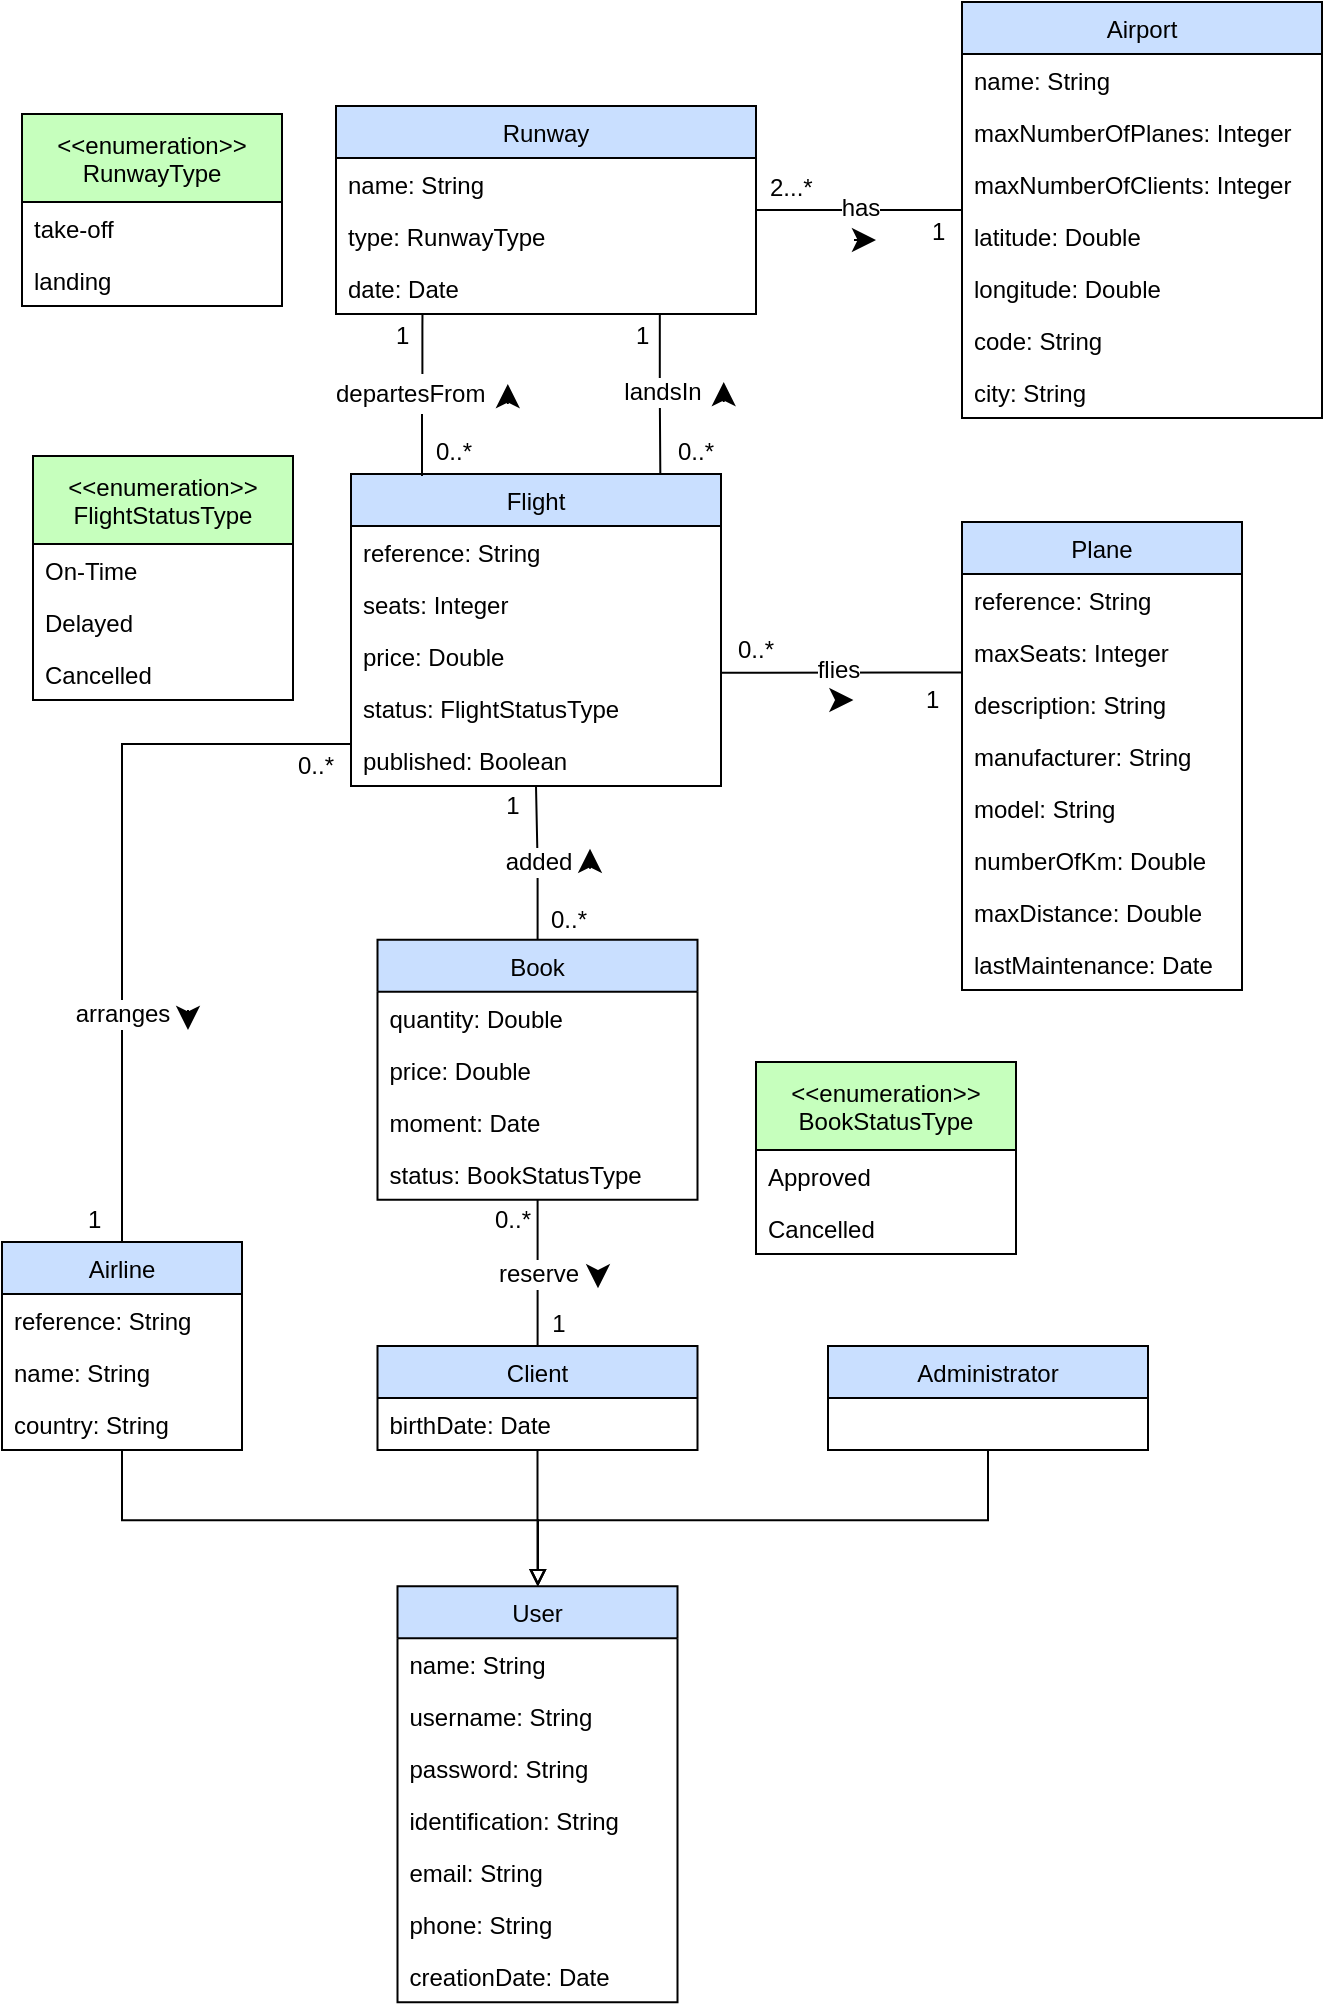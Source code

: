 <mxfile version="12.8.2" type="device"><diagram id="jjlKhus_xSIykUgJ4xhV" name="Page-1"><mxGraphModel dx="1991" dy="1070" grid="1" gridSize="10" guides="1" tooltips="1" connect="1" arrows="1" fold="1" page="1" pageScale="1" pageWidth="827" pageHeight="1169" math="0" shadow="0"><root><mxCell id="0"/><mxCell id="1" parent="0"/><mxCell id="i8U-wxFuqgs0PLPMtwqe-15" style="edgeStyle=orthogonalEdgeStyle;rounded=0;orthogonalLoop=1;jettySize=auto;html=1;endArrow=none;endFill=0;" parent="1" source="wiXEgSdRvyLpgxrbXpj9-1" target="e47_xVu1gTIImA9z5qKd-11" edge="1"><mxGeometry relative="1" as="geometry"/></mxCell><mxCell id="i8U-wxFuqgs0PLPMtwqe-63" value="has" style="text;html=1;resizable=0;points=[];align=center;verticalAlign=middle;labelBackgroundColor=#ffffff;fontSize=12;" parent="i8U-wxFuqgs0PLPMtwqe-15" vertex="1" connectable="0"><mxGeometry x="0.215" y="2" relative="1" as="geometry"><mxPoint x="11.71" y="-3.2" as="offset"/></mxGeometry></mxCell><mxCell id="wiXEgSdRvyLpgxrbXpj9-1" value="Airport" style="swimlane;fontStyle=0;childLayout=stackLayout;horizontal=1;startSize=26;fillColor=#C9DFFF;horizontalStack=0;resizeParent=1;resizeParentMax=0;resizeLast=0;collapsible=1;marginBottom=0;" parent="1" vertex="1"><mxGeometry x="570" y="40" width="180" height="208" as="geometry"/></mxCell><mxCell id="e47_xVu1gTIImA9z5qKd-8" value="name: String" style="text;strokeColor=none;fillColor=none;align=left;verticalAlign=top;spacingLeft=4;spacingRight=4;overflow=hidden;rotatable=0;points=[[0,0.5],[1,0.5]];portConstraint=eastwest;" parent="wiXEgSdRvyLpgxrbXpj9-1" vertex="1"><mxGeometry y="26" width="180" height="26" as="geometry"/></mxCell><mxCell id="wiXEgSdRvyLpgxrbXpj9-2" value="maxNumberOfPlanes: Integer" style="text;strokeColor=none;fillColor=none;align=left;verticalAlign=top;spacingLeft=4;spacingRight=4;overflow=hidden;rotatable=0;points=[[0,0.5],[1,0.5]];portConstraint=eastwest;" parent="wiXEgSdRvyLpgxrbXpj9-1" vertex="1"><mxGeometry y="52" width="180" height="26" as="geometry"/></mxCell><mxCell id="wiXEgSdRvyLpgxrbXpj9-3" value="maxNumberOfClients: Integer" style="text;strokeColor=none;fillColor=none;align=left;verticalAlign=top;spacingLeft=4;spacingRight=4;overflow=hidden;rotatable=0;points=[[0,0.5],[1,0.5]];portConstraint=eastwest;" parent="wiXEgSdRvyLpgxrbXpj9-1" vertex="1"><mxGeometry y="78" width="180" height="26" as="geometry"/></mxCell><mxCell id="wiXEgSdRvyLpgxrbXpj9-18" value="latitude: Double" style="text;strokeColor=none;fillColor=none;align=left;verticalAlign=top;spacingLeft=4;spacingRight=4;overflow=hidden;rotatable=0;points=[[0,0.5],[1,0.5]];portConstraint=eastwest;" parent="wiXEgSdRvyLpgxrbXpj9-1" vertex="1"><mxGeometry y="104" width="180" height="26" as="geometry"/></mxCell><mxCell id="wiXEgSdRvyLpgxrbXpj9-19" value="longitude: Double" style="text;strokeColor=none;fillColor=none;align=left;verticalAlign=top;spacingLeft=4;spacingRight=4;overflow=hidden;rotatable=0;points=[[0,0.5],[1,0.5]];portConstraint=eastwest;" parent="wiXEgSdRvyLpgxrbXpj9-1" vertex="1"><mxGeometry y="130" width="180" height="26" as="geometry"/></mxCell><mxCell id="e47_xVu1gTIImA9z5qKd-31" value="code: String" style="text;strokeColor=none;fillColor=none;align=left;verticalAlign=top;spacingLeft=4;spacingRight=4;overflow=hidden;rotatable=0;points=[[0,0.5],[1,0.5]];portConstraint=eastwest;" parent="wiXEgSdRvyLpgxrbXpj9-1" vertex="1"><mxGeometry y="156" width="180" height="26" as="geometry"/></mxCell><mxCell id="_Gs-0p0A_HQVbvWXgcsS-1" value="city: String" style="text;strokeColor=none;fillColor=none;align=left;verticalAlign=top;spacingLeft=4;spacingRight=4;overflow=hidden;rotatable=0;points=[[0,0.5],[1,0.5]];portConstraint=eastwest;" parent="wiXEgSdRvyLpgxrbXpj9-1" vertex="1"><mxGeometry y="182" width="180" height="26" as="geometry"/></mxCell><mxCell id="wiXEgSdRvyLpgxrbXpj9-56" style="edgeStyle=orthogonalEdgeStyle;rounded=0;orthogonalLoop=1;jettySize=auto;html=1;endArrow=none;endFill=0;startArrow=none;startFill=0;exitX=1;exitY=0.5;exitDx=0;exitDy=0;" parent="1" target="wiXEgSdRvyLpgxrbXpj9-24" edge="1"><mxGeometry relative="1" as="geometry"><mxPoint x="449.497" y="375.345" as="sourcePoint"/><mxPoint x="640.29" y="375.862" as="targetPoint"/><Array as="points"><mxPoint x="540" y="375"/><mxPoint x="540" y="375"/></Array></mxGeometry></mxCell><mxCell id="i8U-wxFuqgs0PLPMtwqe-56" value="flies" style="text;html=1;resizable=0;points=[];align=center;verticalAlign=middle;labelBackgroundColor=#ffffff;fontSize=12;" parent="wiXEgSdRvyLpgxrbXpj9-56" vertex="1" connectable="0"><mxGeometry x="-0.032" y="-1" relative="1" as="geometry"><mxPoint y="-2.1" as="offset"/></mxGeometry></mxCell><mxCell id="wiXEgSdRvyLpgxrbXpj9-119" style="edgeStyle=orthogonalEdgeStyle;rounded=0;orthogonalLoop=1;jettySize=auto;html=1;endArrow=none;endFill=0;endSize=12;exitX=-0.001;exitY=0.192;exitDx=0;exitDy=0;exitPerimeter=0;" parent="1" source="gI_N3tpRyIYQLlrULtav-6" target="wiXEgSdRvyLpgxrbXpj9-35" edge="1"><mxGeometry relative="1" as="geometry"><Array as="points"/></mxGeometry></mxCell><mxCell id="i8U-wxFuqgs0PLPMtwqe-54" value="arranges" style="text;html=1;resizable=0;points=[];align=center;verticalAlign=middle;labelBackgroundColor=#ffffff;fontSize=12;" parent="wiXEgSdRvyLpgxrbXpj9-119" vertex="1" connectable="0"><mxGeometry x="0.094" y="1" relative="1" as="geometry"><mxPoint x="-1.29" y="50.93" as="offset"/></mxGeometry></mxCell><mxCell id="wiXEgSdRvyLpgxrbXpj9-20" value="Flight" style="swimlane;fontStyle=0;childLayout=stackLayout;horizontal=1;startSize=26;fillColor=#C9DFFF;horizontalStack=0;resizeParent=1;resizeParentMax=0;resizeLast=0;collapsible=1;marginBottom=0;" parent="1" vertex="1"><mxGeometry x="264.5" y="276" width="185" height="156" as="geometry"/></mxCell><mxCell id="wiXEgSdRvyLpgxrbXpj9-21" value="reference: String" style="text;strokeColor=none;fillColor=none;align=left;verticalAlign=top;spacingLeft=4;spacingRight=4;overflow=hidden;rotatable=0;points=[[0,0.5],[1,0.5]];portConstraint=eastwest;" parent="wiXEgSdRvyLpgxrbXpj9-20" vertex="1"><mxGeometry y="26" width="185" height="26" as="geometry"/></mxCell><mxCell id="i8U-wxFuqgs0PLPMtwqe-36" value="seats: Integer" style="text;strokeColor=none;fillColor=none;align=left;verticalAlign=top;spacingLeft=4;spacingRight=4;overflow=hidden;rotatable=0;points=[[0,0.5],[1,0.5]];portConstraint=eastwest;" parent="wiXEgSdRvyLpgxrbXpj9-20" vertex="1"><mxGeometry y="52" width="185" height="26" as="geometry"/></mxCell><mxCell id="MM5RyZg-ztgFX06u590O-25" value="price: Double" style="text;strokeColor=none;fillColor=none;align=left;verticalAlign=top;spacingLeft=4;spacingRight=4;overflow=hidden;rotatable=0;points=[[0,0.5],[1,0.5]];portConstraint=eastwest;" parent="wiXEgSdRvyLpgxrbXpj9-20" vertex="1"><mxGeometry y="78" width="185" height="26" as="geometry"/></mxCell><mxCell id="_Gs-0p0A_HQVbvWXgcsS-5" value="status: FlightStatusType" style="text;strokeColor=none;fillColor=none;align=left;verticalAlign=top;spacingLeft=4;spacingRight=4;overflow=hidden;rotatable=0;points=[[0,0.5],[1,0.5]];portConstraint=eastwest;" parent="wiXEgSdRvyLpgxrbXpj9-20" vertex="1"><mxGeometry y="104" width="185" height="26" as="geometry"/></mxCell><mxCell id="gI_N3tpRyIYQLlrULtav-6" value="published: Boolean" style="text;strokeColor=none;fillColor=none;align=left;verticalAlign=top;spacingLeft=4;spacingRight=4;overflow=hidden;rotatable=0;points=[[0,0.5],[1,0.5]];portConstraint=eastwest;" parent="wiXEgSdRvyLpgxrbXpj9-20" vertex="1"><mxGeometry y="130" width="185" height="26" as="geometry"/></mxCell><mxCell id="wiXEgSdRvyLpgxrbXpj9-24" value="Plane" style="swimlane;fontStyle=0;childLayout=stackLayout;horizontal=1;startSize=26;fillColor=#C9DFFF;horizontalStack=0;resizeParent=1;resizeParentMax=0;resizeLast=0;collapsible=1;marginBottom=0;" parent="1" vertex="1"><mxGeometry x="570" y="300" width="140" height="234" as="geometry"/></mxCell><mxCell id="wiXEgSdRvyLpgxrbXpj9-25" value="reference: String" style="text;strokeColor=none;fillColor=none;align=left;verticalAlign=top;spacingLeft=4;spacingRight=4;overflow=hidden;rotatable=0;points=[[0,0.5],[1,0.5]];portConstraint=eastwest;" parent="wiXEgSdRvyLpgxrbXpj9-24" vertex="1"><mxGeometry y="26" width="140" height="26" as="geometry"/></mxCell><mxCell id="wiXEgSdRvyLpgxrbXpj9-26" value="maxSeats: Integer" style="text;strokeColor=none;fillColor=none;align=left;verticalAlign=top;spacingLeft=4;spacingRight=4;overflow=hidden;rotatable=0;points=[[0,0.5],[1,0.5]];portConstraint=eastwest;" parent="wiXEgSdRvyLpgxrbXpj9-24" vertex="1"><mxGeometry y="52" width="140" height="26" as="geometry"/></mxCell><mxCell id="wiXEgSdRvyLpgxrbXpj9-27" value="description: String" style="text;strokeColor=none;fillColor=none;align=left;verticalAlign=top;spacingLeft=4;spacingRight=4;overflow=hidden;rotatable=0;points=[[0,0.5],[1,0.5]];portConstraint=eastwest;" parent="wiXEgSdRvyLpgxrbXpj9-24" vertex="1"><mxGeometry y="78" width="140" height="26" as="geometry"/></mxCell><mxCell id="wiXEgSdRvyLpgxrbXpj9-32" value="manufacturer: String" style="text;strokeColor=none;fillColor=none;align=left;verticalAlign=top;spacingLeft=4;spacingRight=4;overflow=hidden;rotatable=0;points=[[0,0.5],[1,0.5]];portConstraint=eastwest;" parent="wiXEgSdRvyLpgxrbXpj9-24" vertex="1"><mxGeometry y="104" width="140" height="26" as="geometry"/></mxCell><mxCell id="wiXEgSdRvyLpgxrbXpj9-33" value="model: String" style="text;strokeColor=none;fillColor=none;align=left;verticalAlign=top;spacingLeft=4;spacingRight=4;overflow=hidden;rotatable=0;points=[[0,0.5],[1,0.5]];portConstraint=eastwest;" parent="wiXEgSdRvyLpgxrbXpj9-24" vertex="1"><mxGeometry y="130" width="140" height="26" as="geometry"/></mxCell><mxCell id="wiXEgSdRvyLpgxrbXpj9-34" value="numberOfKm: Double" style="text;strokeColor=none;fillColor=none;align=left;verticalAlign=top;spacingLeft=4;spacingRight=4;overflow=hidden;rotatable=0;points=[[0,0.5],[1,0.5]];portConstraint=eastwest;" parent="wiXEgSdRvyLpgxrbXpj9-24" vertex="1"><mxGeometry y="156" width="140" height="26" as="geometry"/></mxCell><mxCell id="of_QxzewLx2LEj0Din7o-1" value="maxDistance: Double" style="text;strokeColor=none;fillColor=none;align=left;verticalAlign=top;spacingLeft=4;spacingRight=4;overflow=hidden;rotatable=0;points=[[0,0.5],[1,0.5]];portConstraint=eastwest;" parent="wiXEgSdRvyLpgxrbXpj9-24" vertex="1"><mxGeometry y="182" width="140" height="26" as="geometry"/></mxCell><mxCell id="wubz8HPa-OPtQIQeX_Rz-7" value="lastMaintenance: Date" style="text;strokeColor=none;fillColor=none;align=left;verticalAlign=top;spacingLeft=4;spacingRight=4;overflow=hidden;rotatable=0;points=[[0,0.5],[1,0.5]];portConstraint=eastwest;" parent="wiXEgSdRvyLpgxrbXpj9-24" vertex="1"><mxGeometry y="208" width="140" height="26" as="geometry"/></mxCell><mxCell id="MM5RyZg-ztgFX06u590O-30" style="edgeStyle=orthogonalEdgeStyle;rounded=0;orthogonalLoop=1;jettySize=auto;html=1;endArrow=block;endFill=0;" parent="1" source="wiXEgSdRvyLpgxrbXpj9-35" target="wiXEgSdRvyLpgxrbXpj9-97" edge="1"><mxGeometry relative="1" as="geometry"><Array as="points"><mxPoint x="150" y="799.14"/><mxPoint x="358" y="799.14"/></Array></mxGeometry></mxCell><mxCell id="wiXEgSdRvyLpgxrbXpj9-35" value="Airline" style="swimlane;fontStyle=0;childLayout=stackLayout;horizontal=1;startSize=26;fillColor=#C9DFFF;horizontalStack=0;resizeParent=1;resizeParentMax=0;resizeLast=0;collapsible=1;marginBottom=0;" parent="1" vertex="1"><mxGeometry x="90" y="660" width="120" height="104" as="geometry"/></mxCell><mxCell id="wubz8HPa-OPtQIQeX_Rz-4" value="reference: String" style="text;strokeColor=none;fillColor=none;align=left;verticalAlign=top;spacingLeft=4;spacingRight=4;overflow=hidden;rotatable=0;points=[[0,0.5],[1,0.5]];portConstraint=eastwest;" parent="wiXEgSdRvyLpgxrbXpj9-35" vertex="1"><mxGeometry y="26" width="120" height="26" as="geometry"/></mxCell><mxCell id="wiXEgSdRvyLpgxrbXpj9-36" value="name: String" style="text;strokeColor=none;fillColor=none;align=left;verticalAlign=top;spacingLeft=4;spacingRight=4;overflow=hidden;rotatable=0;points=[[0,0.5],[1,0.5]];portConstraint=eastwest;" parent="wiXEgSdRvyLpgxrbXpj9-35" vertex="1"><mxGeometry y="52" width="120" height="26" as="geometry"/></mxCell><mxCell id="wubz8HPa-OPtQIQeX_Rz-3" value="country: String" style="text;strokeColor=none;fillColor=none;align=left;verticalAlign=top;spacingLeft=4;spacingRight=4;overflow=hidden;rotatable=0;points=[[0,0.5],[1,0.5]];portConstraint=eastwest;" parent="wiXEgSdRvyLpgxrbXpj9-35" vertex="1"><mxGeometry y="78" width="120" height="26" as="geometry"/></mxCell><mxCell id="ddyBXh0n-D4mU05Y6qdm-5" style="edgeStyle=orthogonalEdgeStyle;rounded=0;orthogonalLoop=1;jettySize=auto;html=1;endFill=0;endArrow=block;" edge="1" parent="1" source="wiXEgSdRvyLpgxrbXpj9-39" target="wiXEgSdRvyLpgxrbXpj9-97"><mxGeometry relative="1" as="geometry"/></mxCell><mxCell id="wiXEgSdRvyLpgxrbXpj9-39" value="Client" style="swimlane;fontStyle=0;childLayout=stackLayout;horizontal=1;startSize=26;fillColor=#C9DFFF;horizontalStack=0;resizeParent=1;resizeParentMax=0;resizeLast=0;collapsible=1;marginBottom=0;" parent="1" vertex="1"><mxGeometry x="277.75" y="712" width="160" height="52" as="geometry"/></mxCell><mxCell id="wiXEgSdRvyLpgxrbXpj9-41" value="birthDate: Date" style="text;strokeColor=none;fillColor=none;align=left;verticalAlign=top;spacingLeft=4;spacingRight=4;overflow=hidden;rotatable=0;points=[[0,0.5],[1,0.5]];portConstraint=eastwest;" parent="wiXEgSdRvyLpgxrbXpj9-39" vertex="1"><mxGeometry y="26" width="160" height="26" as="geometry"/></mxCell><mxCell id="wiXEgSdRvyLpgxrbXpj9-97" value="User" style="swimlane;fontStyle=0;childLayout=stackLayout;horizontal=1;startSize=26;fillColor=#C9DFFF;horizontalStack=0;resizeParent=1;resizeParentMax=0;resizeLast=0;collapsible=1;marginBottom=0;" parent="1" vertex="1"><mxGeometry x="287.75" y="832.14" width="140" height="208" as="geometry"/></mxCell><mxCell id="wiXEgSdRvyLpgxrbXpj9-98" value="name: String" style="text;strokeColor=none;fillColor=none;align=left;verticalAlign=top;spacingLeft=4;spacingRight=4;overflow=hidden;rotatable=0;points=[[0,0.5],[1,0.5]];portConstraint=eastwest;" parent="wiXEgSdRvyLpgxrbXpj9-97" vertex="1"><mxGeometry y="26" width="140" height="26" as="geometry"/></mxCell><mxCell id="wiXEgSdRvyLpgxrbXpj9-99" value="username: String" style="text;strokeColor=none;fillColor=none;align=left;verticalAlign=top;spacingLeft=4;spacingRight=4;overflow=hidden;rotatable=0;points=[[0,0.5],[1,0.5]];portConstraint=eastwest;" parent="wiXEgSdRvyLpgxrbXpj9-97" vertex="1"><mxGeometry y="52" width="140" height="26" as="geometry"/></mxCell><mxCell id="wiXEgSdRvyLpgxrbXpj9-100" value="password: String" style="text;strokeColor=none;fillColor=none;align=left;verticalAlign=top;spacingLeft=4;spacingRight=4;overflow=hidden;rotatable=0;points=[[0,0.5],[1,0.5]];portConstraint=eastwest;" parent="wiXEgSdRvyLpgxrbXpj9-97" vertex="1"><mxGeometry y="78" width="140" height="26" as="geometry"/></mxCell><mxCell id="wiXEgSdRvyLpgxrbXpj9-102" value="identification: String" style="text;strokeColor=none;fillColor=none;align=left;verticalAlign=top;spacingLeft=4;spacingRight=4;overflow=hidden;rotatable=0;points=[[0,0.5],[1,0.5]];portConstraint=eastwest;" parent="wiXEgSdRvyLpgxrbXpj9-97" vertex="1"><mxGeometry y="104" width="140" height="26" as="geometry"/></mxCell><mxCell id="wiXEgSdRvyLpgxrbXpj9-104" value="email: String" style="text;strokeColor=none;fillColor=none;align=left;verticalAlign=top;spacingLeft=4;spacingRight=4;overflow=hidden;rotatable=0;points=[[0,0.5],[1,0.5]];portConstraint=eastwest;" parent="wiXEgSdRvyLpgxrbXpj9-97" vertex="1"><mxGeometry y="130" width="140" height="26" as="geometry"/></mxCell><mxCell id="wiXEgSdRvyLpgxrbXpj9-105" value="phone: String" style="text;strokeColor=none;fillColor=none;align=left;verticalAlign=top;spacingLeft=4;spacingRight=4;overflow=hidden;rotatable=0;points=[[0,0.5],[1,0.5]];portConstraint=eastwest;" parent="wiXEgSdRvyLpgxrbXpj9-97" vertex="1"><mxGeometry y="156" width="140" height="26" as="geometry"/></mxCell><mxCell id="wiXEgSdRvyLpgxrbXpj9-106" value="creationDate: Date" style="text;strokeColor=none;fillColor=none;align=left;verticalAlign=top;spacingLeft=4;spacingRight=4;overflow=hidden;rotatable=0;points=[[0,0.5],[1,0.5]];portConstraint=eastwest;" parent="wiXEgSdRvyLpgxrbXpj9-97" vertex="1"><mxGeometry y="182" width="140" height="26" as="geometry"/></mxCell><mxCell id="i8U-wxFuqgs0PLPMtwqe-8" style="edgeStyle=orthogonalEdgeStyle;rounded=0;orthogonalLoop=1;jettySize=auto;html=1;endArrow=none;endFill=0;exitX=0.771;exitY=1.001;exitDx=0;exitDy=0;exitPerimeter=0;entryX=0.836;entryY=-0.002;entryDx=0;entryDy=0;entryPerimeter=0;" parent="1" source="xrDskatiDHKC_VtXqMRC-3" target="wiXEgSdRvyLpgxrbXpj9-20" edge="1"><mxGeometry relative="1" as="geometry"><mxPoint x="419" y="270" as="targetPoint"/><mxPoint x="419.67" y="217.524" as="sourcePoint"/></mxGeometry></mxCell><mxCell id="i8U-wxFuqgs0PLPMtwqe-12" value="landsIn" style="text;html=1;resizable=0;points=[];align=center;verticalAlign=middle;labelBackgroundColor=#ffffff;" parent="i8U-wxFuqgs0PLPMtwqe-8" vertex="1" connectable="0"><mxGeometry x="0.205" y="2" relative="1" as="geometry"><mxPoint x="-1.33" y="-8.73" as="offset"/></mxGeometry></mxCell><mxCell id="i8U-wxFuqgs0PLPMtwqe-13" style="edgeStyle=orthogonalEdgeStyle;rounded=0;orthogonalLoop=1;jettySize=auto;html=1;endArrow=none;endFill=0;" parent="1" source="i8U-wxFuqgs0PLPMtwqe-10" edge="1"><mxGeometry relative="1" as="geometry"><Array as="points"/><mxPoint x="300" y="277" as="targetPoint"/></mxGeometry></mxCell><mxCell id="e47_xVu1gTIImA9z5qKd-11" value="Runway" style="swimlane;fontStyle=0;childLayout=stackLayout;horizontal=1;startSize=26;fillColor=#C9DFFF;horizontalStack=0;resizeParent=1;resizeParentMax=0;resizeLast=0;collapsible=1;marginBottom=0;" parent="1" vertex="1"><mxGeometry x="257" y="92" width="210" height="104" as="geometry"/></mxCell><mxCell id="e47_xVu1gTIImA9z5qKd-12" value="name: String" style="text;strokeColor=none;fillColor=none;align=left;verticalAlign=top;spacingLeft=4;spacingRight=4;overflow=hidden;rotatable=0;points=[[0,0.5],[1,0.5]];portConstraint=eastwest;" parent="e47_xVu1gTIImA9z5qKd-11" vertex="1"><mxGeometry y="26" width="210" height="26" as="geometry"/></mxCell><mxCell id="e47_xVu1gTIImA9z5qKd-16" value="type: RunwayType" style="text;strokeColor=none;fillColor=none;align=left;verticalAlign=top;spacingLeft=4;spacingRight=4;overflow=hidden;rotatable=0;points=[[0,0.5],[1,0.5]];portConstraint=eastwest;" parent="e47_xVu1gTIImA9z5qKd-11" vertex="1"><mxGeometry y="52" width="210" height="26" as="geometry"/></mxCell><mxCell id="xrDskatiDHKC_VtXqMRC-3" value="date: Date" style="text;strokeColor=none;fillColor=none;align=left;verticalAlign=top;spacingLeft=4;spacingRight=4;overflow=hidden;rotatable=0;points=[[0,0.5],[1,0.5]];portConstraint=eastwest;" parent="e47_xVu1gTIImA9z5qKd-11" vertex="1"><mxGeometry y="78" width="210" height="26" as="geometry"/></mxCell><mxCell id="e47_xVu1gTIImA9z5qKd-18" value="&lt;&lt;enumeration&gt;&gt;&#10;RunwayType" style="swimlane;fontStyle=0;childLayout=stackLayout;horizontal=1;startSize=44;fillColor=#C6FFBD;horizontalStack=0;resizeParent=1;resizeParentMax=0;resizeLast=0;collapsible=1;marginBottom=0;" parent="1" vertex="1"><mxGeometry x="100" y="96" width="130" height="96" as="geometry"/></mxCell><mxCell id="e47_xVu1gTIImA9z5qKd-19" value="take-off" style="text;strokeColor=none;fillColor=none;align=left;verticalAlign=top;spacingLeft=4;spacingRight=4;overflow=hidden;rotatable=0;points=[[0,0.5],[1,0.5]];portConstraint=eastwest;" parent="e47_xVu1gTIImA9z5qKd-18" vertex="1"><mxGeometry y="44" width="130" height="26" as="geometry"/></mxCell><mxCell id="e47_xVu1gTIImA9z5qKd-20" value="landing" style="text;strokeColor=none;fillColor=none;align=left;verticalAlign=top;spacingLeft=4;spacingRight=4;overflow=hidden;rotatable=0;points=[[0,0.5],[1,0.5]];portConstraint=eastwest;" parent="e47_xVu1gTIImA9z5qKd-18" vertex="1"><mxGeometry y="70" width="130" height="26" as="geometry"/></mxCell><mxCell id="i8U-wxFuqgs0PLPMtwqe-10" value="departesFrom" style="text;html=1;resizable=0;points=[];autosize=1;align=left;verticalAlign=top;spacingTop=-4;" parent="1" vertex="1"><mxGeometry x="255" y="226" width="90" height="20" as="geometry"/></mxCell><mxCell id="i8U-wxFuqgs0PLPMtwqe-14" style="edgeStyle=orthogonalEdgeStyle;rounded=0;orthogonalLoop=1;jettySize=auto;html=1;endArrow=none;endFill=0;" parent="1" target="i8U-wxFuqgs0PLPMtwqe-10" edge="1"><mxGeometry relative="1" as="geometry"><mxPoint x="300.238" y="196" as="sourcePoint"/><mxPoint x="305" y="301" as="targetPoint"/><Array as="points"><mxPoint x="300" y="202"/><mxPoint x="300" y="202"/></Array></mxGeometry></mxCell><mxCell id="i8U-wxFuqgs0PLPMtwqe-17" value="0..*" style="text;html=1;resizable=0;points=[];autosize=1;align=left;verticalAlign=top;spacingTop=-4;" parent="1" vertex="1"><mxGeometry x="305" y="255" width="30" height="20" as="geometry"/></mxCell><mxCell id="i8U-wxFuqgs0PLPMtwqe-19" value="1" style="text;html=1;resizable=0;points=[];autosize=1;align=left;verticalAlign=top;spacingTop=-4;" parent="1" vertex="1"><mxGeometry x="285" y="197" width="20" height="20" as="geometry"/></mxCell><mxCell id="i8U-wxFuqgs0PLPMtwqe-20" value="1" style="text;html=1;resizable=0;points=[];autosize=1;align=left;verticalAlign=top;spacingTop=-4;" parent="1" vertex="1"><mxGeometry x="404.86" y="197" width="20" height="20" as="geometry"/></mxCell><mxCell id="i8U-wxFuqgs0PLPMtwqe-21" value="0..*" style="text;html=1;resizable=0;points=[];autosize=1;align=left;verticalAlign=top;spacingTop=-4;" parent="1" vertex="1"><mxGeometry x="426.29" y="255" width="30" height="20" as="geometry"/></mxCell><mxCell id="i8U-wxFuqgs0PLPMtwqe-24" value="" style="endArrow=classic;html=1;strokeWidth=1;fillColor=#000000;fontSize=6;endSize=9;startSize=7;" parent="1" edge="1"><mxGeometry width="50" height="50" relative="1" as="geometry"><mxPoint x="342.9" y="241" as="sourcePoint"/><mxPoint x="342.9" y="231" as="targetPoint"/><Array as="points"><mxPoint x="342.9" y="241"/></Array></mxGeometry></mxCell><mxCell id="i8U-wxFuqgs0PLPMtwqe-25" value="" style="endArrow=classic;html=1;strokeWidth=1;fillColor=#000000;fontSize=6;endSize=9;startSize=7;" parent="1" edge="1"><mxGeometry width="50" height="50" relative="1" as="geometry"><mxPoint x="450.86" y="240" as="sourcePoint"/><mxPoint x="450.86" y="230" as="targetPoint"/></mxGeometry></mxCell><mxCell id="i8U-wxFuqgs0PLPMtwqe-33" value="2...*" style="text;html=1;resizable=0;points=[];autosize=1;align=left;verticalAlign=top;spacingTop=-4;fontSize=12;" parent="1" vertex="1"><mxGeometry x="472" y="123" width="30" height="10" as="geometry"/></mxCell><mxCell id="i8U-wxFuqgs0PLPMtwqe-34" value="1" style="text;html=1;resizable=0;points=[];autosize=1;align=left;verticalAlign=top;spacingTop=-4;fontSize=12;" parent="1" vertex="1"><mxGeometry x="553" y="145" width="20" height="10" as="geometry"/></mxCell><mxCell id="i8U-wxFuqgs0PLPMtwqe-37" value="1" style="text;html=1;resizable=0;points=[];autosize=1;align=left;verticalAlign=top;spacingTop=-4;fontSize=12;" parent="1" vertex="1"><mxGeometry x="131" y="638.86" width="20" height="10" as="geometry"/></mxCell><mxCell id="i8U-wxFuqgs0PLPMtwqe-38" value="0..*" style="text;html=1;resizable=0;points=[];autosize=1;align=left;verticalAlign=top;spacingTop=-4;fontSize=12;" parent="1" vertex="1"><mxGeometry x="235.5" y="412" width="30" height="20" as="geometry"/></mxCell><mxCell id="i8U-wxFuqgs0PLPMtwqe-41" value="1" style="text;html=1;resizable=0;points=[];autosize=1;align=left;verticalAlign=top;spacingTop=-4;fontSize=12;" parent="1" vertex="1"><mxGeometry x="550" y="379" width="20" height="10" as="geometry"/></mxCell><mxCell id="i8U-wxFuqgs0PLPMtwqe-42" value="0..*" style="text;html=1;resizable=0;points=[];autosize=1;align=left;verticalAlign=top;spacingTop=-4;fontSize=12;" parent="1" vertex="1"><mxGeometry x="456.29" y="354" width="30" height="20" as="geometry"/></mxCell><mxCell id="i8U-wxFuqgs0PLPMtwqe-55" value="" style="endArrow=classic;html=1;strokeWidth=1;fillColor=#000000;fontSize=6;endSize=9;startSize=7;" parent="1" edge="1"><mxGeometry width="50" height="50" relative="1" as="geometry"><mxPoint x="183" y="544" as="sourcePoint"/><mxPoint x="183" y="554" as="targetPoint"/></mxGeometry></mxCell><mxCell id="i8U-wxFuqgs0PLPMtwqe-62" value="" style="endArrow=classic;html=1;strokeWidth=1;fillColor=#000000;fontSize=6;endSize=9;startSize=7;" parent="1" edge="1"><mxGeometry width="50" height="50" relative="1" as="geometry"><mxPoint x="510" y="389" as="sourcePoint"/><mxPoint x="515.71" y="389" as="targetPoint"/></mxGeometry></mxCell><mxCell id="MM5RyZg-ztgFX06u590O-19" style="edgeStyle=orthogonalEdgeStyle;rounded=0;orthogonalLoop=1;jettySize=auto;html=1;endArrow=none;endFill=0;" parent="1" source="MM5RyZg-ztgFX06u590O-13" target="wiXEgSdRvyLpgxrbXpj9-39" edge="1"><mxGeometry relative="1" as="geometry"><Array as="points"><mxPoint x="358" y="659"/><mxPoint x="358" y="659"/></Array><mxPoint x="430" y="679" as="targetPoint"/></mxGeometry></mxCell><mxCell id="MM5RyZg-ztgFX06u590O-48" value="reserve" style="text;html=1;align=center;verticalAlign=middle;resizable=0;points=[];;labelBackgroundColor=#ffffff;" parent="MM5RyZg-ztgFX06u590O-19" vertex="1" connectable="0"><mxGeometry x="0.32" relative="1" as="geometry"><mxPoint x="-0.01" y="-11.92" as="offset"/></mxGeometry></mxCell><mxCell id="MM5RyZg-ztgFX06u590O-13" value="Book" style="swimlane;fontStyle=0;childLayout=stackLayout;horizontal=1;startSize=26;fillColor=#C9DFFF;horizontalStack=0;resizeParent=1;resizeParentMax=0;resizeLast=0;collapsible=1;marginBottom=0;" parent="1" vertex="1"><mxGeometry x="277.75" y="508.86" width="160" height="130" as="geometry"/></mxCell><mxCell id="MM5RyZg-ztgFX06u590O-14" value="quantity: Double" style="text;strokeColor=none;fillColor=none;align=left;verticalAlign=top;spacingLeft=4;spacingRight=4;overflow=hidden;rotatable=0;points=[[0,0.5],[1,0.5]];portConstraint=eastwest;" parent="MM5RyZg-ztgFX06u590O-13" vertex="1"><mxGeometry y="26" width="160" height="26" as="geometry"/></mxCell><mxCell id="MM5RyZg-ztgFX06u590O-39" value="price: Double" style="text;strokeColor=none;fillColor=none;align=left;verticalAlign=top;spacingLeft=4;spacingRight=4;overflow=hidden;rotatable=0;points=[[0,0.5],[1,0.5]];portConstraint=eastwest;" parent="MM5RyZg-ztgFX06u590O-13" vertex="1"><mxGeometry y="52" width="160" height="26" as="geometry"/></mxCell><mxCell id="MM5RyZg-ztgFX06u590O-15" value="moment: Date" style="text;strokeColor=none;fillColor=none;align=left;verticalAlign=top;spacingLeft=4;spacingRight=4;overflow=hidden;rotatable=0;points=[[0,0.5],[1,0.5]];portConstraint=eastwest;" parent="MM5RyZg-ztgFX06u590O-13" vertex="1"><mxGeometry y="78" width="160" height="26" as="geometry"/></mxCell><mxCell id="gI_N3tpRyIYQLlrULtav-1" value="status: BookStatusType" style="text;strokeColor=none;fillColor=none;align=left;verticalAlign=top;spacingLeft=4;spacingRight=4;overflow=hidden;rotatable=0;points=[[0,0.5],[1,0.5]];portConstraint=eastwest;" parent="MM5RyZg-ztgFX06u590O-13" vertex="1"><mxGeometry y="104" width="160" height="26" as="geometry"/></mxCell><mxCell id="MM5RyZg-ztgFX06u590O-43" style="edgeStyle=orthogonalEdgeStyle;rounded=0;orthogonalLoop=1;jettySize=auto;html=1;endArrow=none;endFill=0;" parent="1" source="MM5RyZg-ztgFX06u590O-13" target="wiXEgSdRvyLpgxrbXpj9-20" edge="1"><mxGeometry relative="1" as="geometry"><mxPoint x="357.143" y="555.5" as="sourcePoint"/><mxPoint x="357.0" y="434.5" as="targetPoint"/></mxGeometry></mxCell><mxCell id="MM5RyZg-ztgFX06u590O-51" value="added" style="text;html=1;align=center;verticalAlign=middle;resizable=0;points=[];;labelBackgroundColor=#ffffff;" parent="MM5RyZg-ztgFX06u590O-43" vertex="1" connectable="0"><mxGeometry x="0.266" relative="1" as="geometry"><mxPoint x="0.61" y="9.05" as="offset"/></mxGeometry></mxCell><mxCell id="MM5RyZg-ztgFX06u590O-50" value="" style="endArrow=classic;html=1;strokeWidth=1;fillColor=#000000;fontSize=6;endSize=9;startSize=7;" parent="1" edge="1"><mxGeometry width="50" height="50" relative="1" as="geometry"><mxPoint x="388" y="674" as="sourcePoint"/><mxPoint x="388" y="683.14" as="targetPoint"/><Array as="points"><mxPoint x="388" y="674"/></Array></mxGeometry></mxCell><mxCell id="MM5RyZg-ztgFX06u590O-52" value="" style="endArrow=classic;html=1;strokeWidth=1;fillColor=#000000;fontSize=6;endSize=9;startSize=7;" parent="1" edge="1"><mxGeometry width="50" height="50" relative="1" as="geometry"><mxPoint x="384" y="473.39" as="sourcePoint"/><mxPoint x="384" y="463.39" as="targetPoint"/></mxGeometry></mxCell><mxCell id="MM5RyZg-ztgFX06u590O-53" value="" style="endArrow=classic;html=1;strokeWidth=1;fillColor=#000000;fontSize=6;endSize=9;startSize=7;" parent="1" edge="1"><mxGeometry width="50" height="50" relative="1" as="geometry"><mxPoint x="516.0" y="159" as="sourcePoint"/><mxPoint x="527" y="159" as="targetPoint"/></mxGeometry></mxCell><mxCell id="MM5RyZg-ztgFX06u590O-54" value="0..*" style="text;html=1;align=center;verticalAlign=middle;resizable=0;points=[];;autosize=1;" parent="1" vertex="1"><mxGeometry x="330" y="638.86" width="30" height="20" as="geometry"/></mxCell><mxCell id="MM5RyZg-ztgFX06u590O-55" value="1" style="text;html=1;align=center;verticalAlign=middle;resizable=0;points=[];;autosize=1;" parent="1" vertex="1"><mxGeometry x="358" y="691" width="20" height="20" as="geometry"/></mxCell><mxCell id="MM5RyZg-ztgFX06u590O-56" value="0..*" style="text;html=1;align=center;verticalAlign=middle;resizable=0;points=[];;autosize=1;" parent="1" vertex="1"><mxGeometry x="358" y="488.86" width="30" height="20" as="geometry"/></mxCell><mxCell id="MM5RyZg-ztgFX06u590O-57" value="1" style="text;html=1;align=center;verticalAlign=middle;resizable=0;points=[];;autosize=1;" parent="1" vertex="1"><mxGeometry x="335" y="432" width="20" height="20" as="geometry"/></mxCell><mxCell id="ddyBXh0n-D4mU05Y6qdm-4" style="edgeStyle=orthogonalEdgeStyle;rounded=0;orthogonalLoop=1;jettySize=auto;html=1;endFill=0;endArrow=block;" edge="1" parent="1" source="MM5RyZg-ztgFX06u590O-59" target="wiXEgSdRvyLpgxrbXpj9-97"><mxGeometry relative="1" as="geometry"><Array as="points"><mxPoint x="583" y="799.14"/><mxPoint x="358" y="799.14"/></Array></mxGeometry></mxCell><mxCell id="MM5RyZg-ztgFX06u590O-59" value="Administrator" style="swimlane;fontStyle=0;childLayout=stackLayout;horizontal=1;startSize=26;fillColor=#C9DFFF;horizontalStack=0;resizeParent=1;resizeParentMax=0;resizeLast=0;collapsible=1;marginBottom=0;" parent="1" vertex="1"><mxGeometry x="503" y="712" width="160" height="52" as="geometry"><mxRectangle x="894" y="800" width="100" height="26" as="alternateBounds"/></mxGeometry></mxCell><mxCell id="_Gs-0p0A_HQVbvWXgcsS-11" value="&lt;&lt;enumeration&gt;&gt;&#10;FlightStatusType" style="swimlane;fontStyle=0;childLayout=stackLayout;horizontal=1;startSize=44;fillColor=#C6FFBD;horizontalStack=0;resizeParent=1;resizeParentMax=0;resizeLast=0;collapsible=1;marginBottom=0;" parent="1" vertex="1"><mxGeometry x="105.5" y="267" width="130" height="122" as="geometry"/></mxCell><mxCell id="_Gs-0p0A_HQVbvWXgcsS-12" value="On-Time" style="text;strokeColor=none;fillColor=none;align=left;verticalAlign=top;spacingLeft=4;spacingRight=4;overflow=hidden;rotatable=0;points=[[0,0.5],[1,0.5]];portConstraint=eastwest;" parent="_Gs-0p0A_HQVbvWXgcsS-11" vertex="1"><mxGeometry y="44" width="130" height="26" as="geometry"/></mxCell><mxCell id="_Gs-0p0A_HQVbvWXgcsS-13" value="Delayed" style="text;strokeColor=none;fillColor=none;align=left;verticalAlign=top;spacingLeft=4;spacingRight=4;overflow=hidden;rotatable=0;points=[[0,0.5],[1,0.5]];portConstraint=eastwest;" parent="_Gs-0p0A_HQVbvWXgcsS-11" vertex="1"><mxGeometry y="70" width="130" height="26" as="geometry"/></mxCell><mxCell id="_Gs-0p0A_HQVbvWXgcsS-14" value="Cancelled" style="text;strokeColor=none;fillColor=none;align=left;verticalAlign=top;spacingLeft=4;spacingRight=4;overflow=hidden;rotatable=0;points=[[0,0.5],[1,0.5]];portConstraint=eastwest;" parent="_Gs-0p0A_HQVbvWXgcsS-11" vertex="1"><mxGeometry y="96" width="130" height="26" as="geometry"/></mxCell><mxCell id="gI_N3tpRyIYQLlrULtav-2" value="&lt;&lt;enumeration&gt;&gt;&#10;BookStatusType" style="swimlane;fontStyle=0;childLayout=stackLayout;horizontal=1;startSize=44;fillColor=#C6FFBD;horizontalStack=0;resizeParent=1;resizeParentMax=0;resizeLast=0;collapsible=1;marginBottom=0;" parent="1" vertex="1"><mxGeometry x="467" y="570" width="130" height="96" as="geometry"/></mxCell><mxCell id="gI_N3tpRyIYQLlrULtav-3" value="Approved" style="text;strokeColor=none;fillColor=none;align=left;verticalAlign=top;spacingLeft=4;spacingRight=4;overflow=hidden;rotatable=0;points=[[0,0.5],[1,0.5]];portConstraint=eastwest;" parent="gI_N3tpRyIYQLlrULtav-2" vertex="1"><mxGeometry y="44" width="130" height="26" as="geometry"/></mxCell><mxCell id="gI_N3tpRyIYQLlrULtav-4" value="Cancelled" style="text;strokeColor=none;fillColor=none;align=left;verticalAlign=top;spacingLeft=4;spacingRight=4;overflow=hidden;rotatable=0;points=[[0,0.5],[1,0.5]];portConstraint=eastwest;" parent="gI_N3tpRyIYQLlrULtav-2" vertex="1"><mxGeometry y="70" width="130" height="26" as="geometry"/></mxCell></root></mxGraphModel></diagram></mxfile>